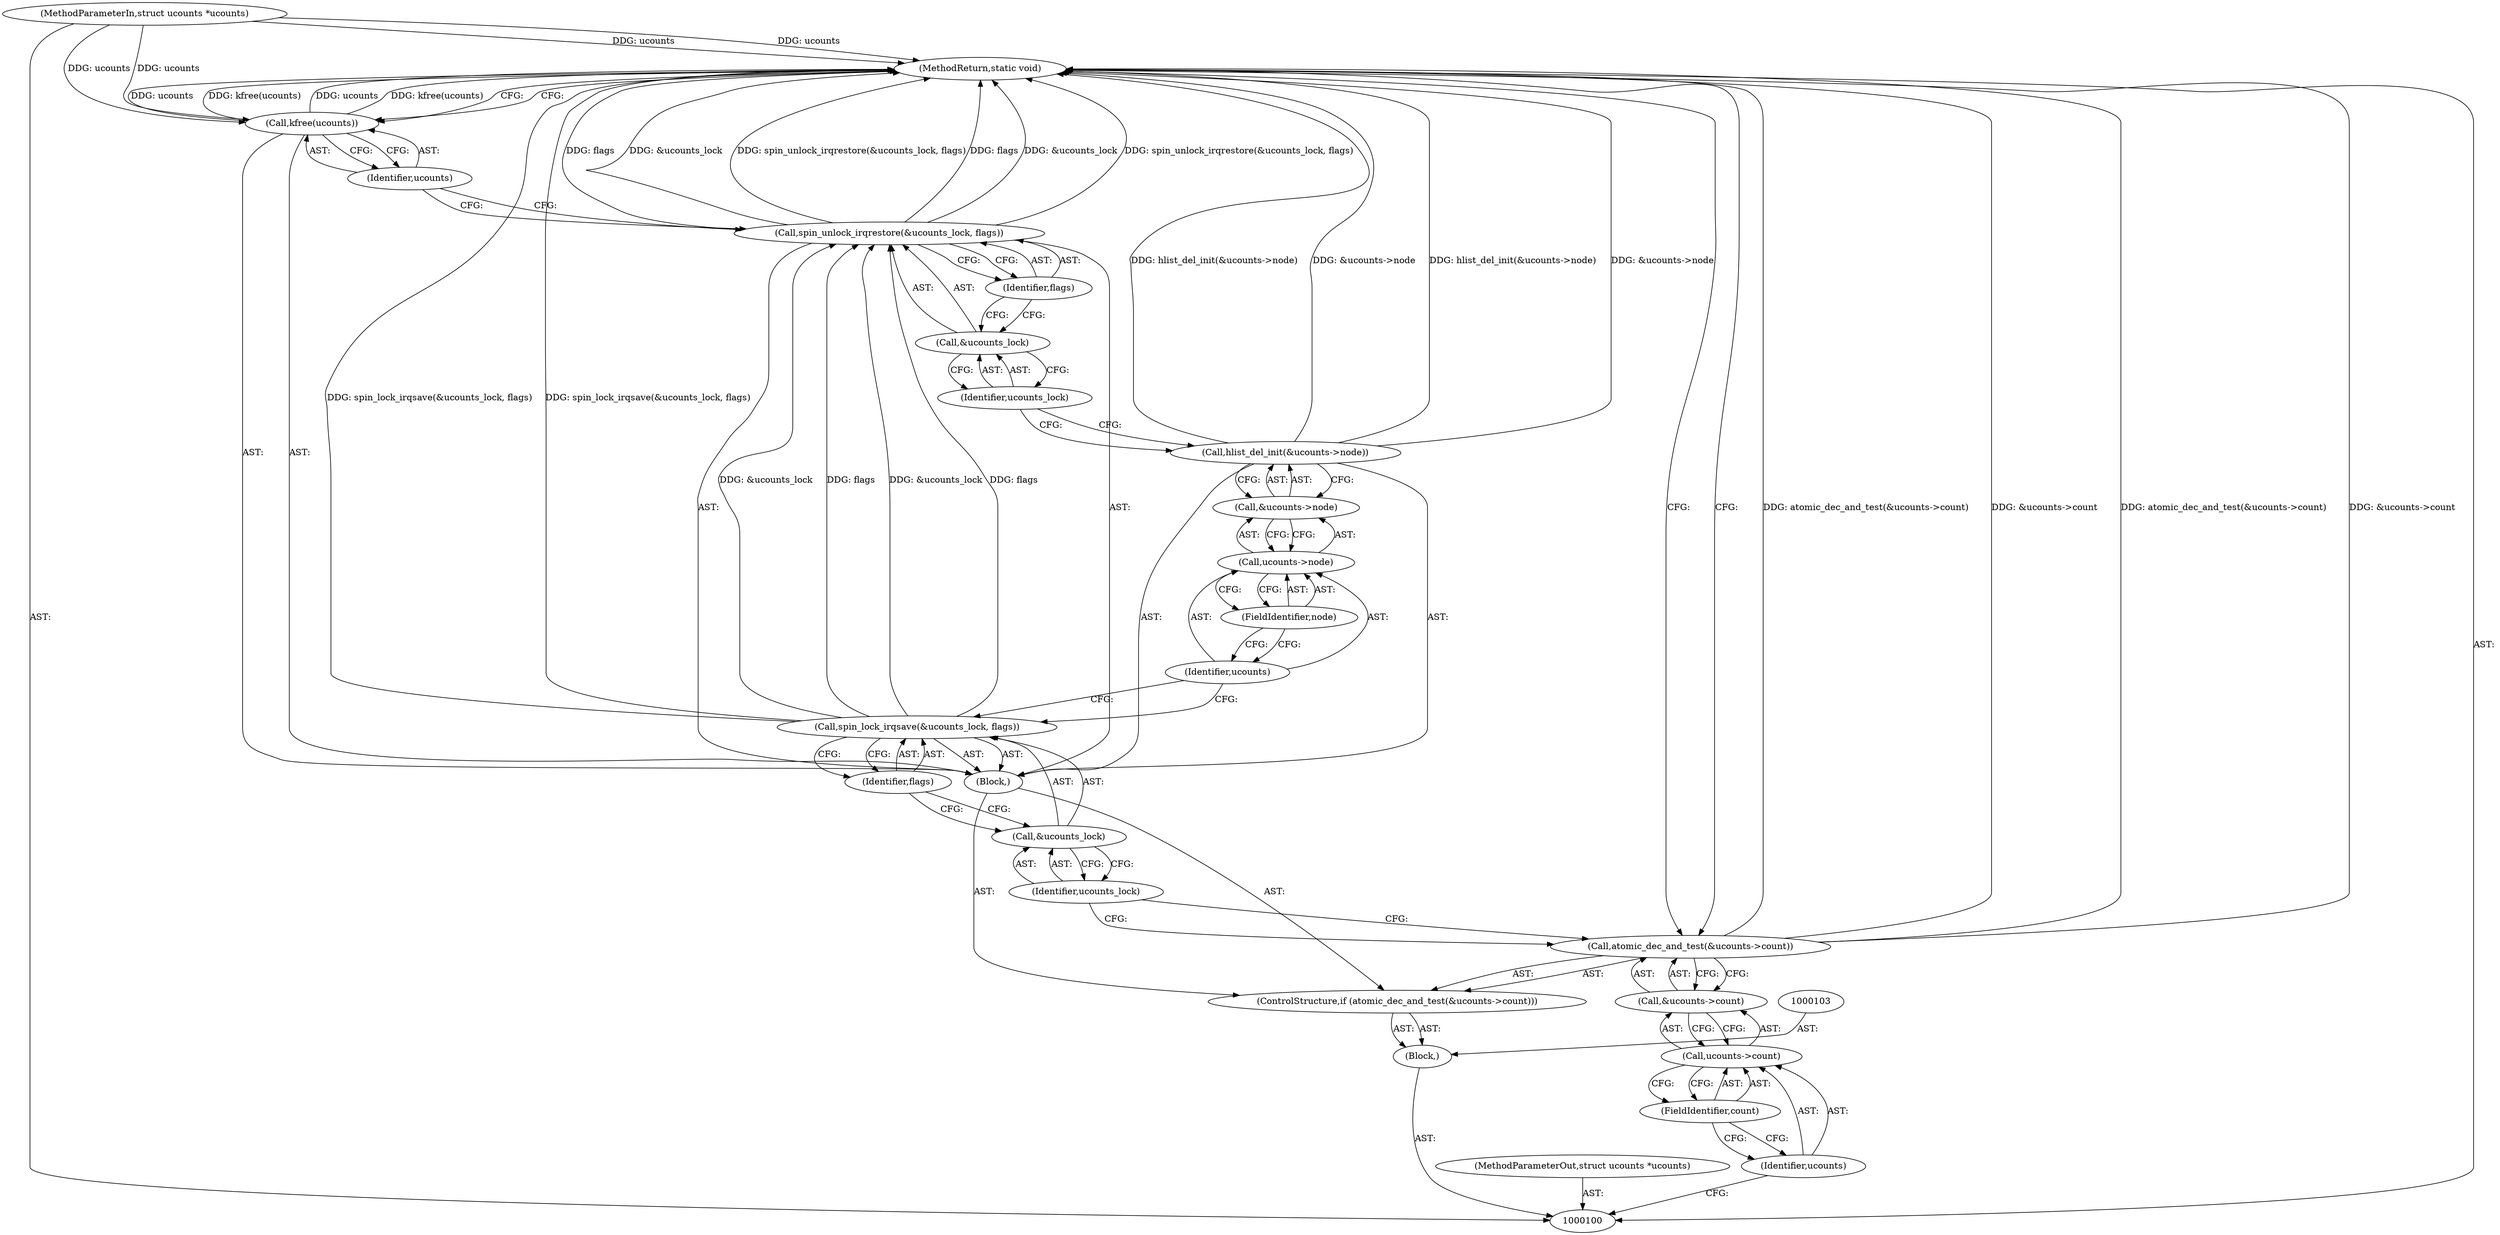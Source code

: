 digraph "1_linux_040757f738e13caaa9c5078bca79aa97e11dde88_0" {
"1000126" [label="(MethodReturn,static void)"];
"1000101" [label="(MethodParameterIn,struct ucounts *ucounts)"];
"1000164" [label="(MethodParameterOut,struct ucounts *ucounts)"];
"1000124" [label="(Call,kfree(ucounts))"];
"1000125" [label="(Identifier,ucounts)"];
"1000102" [label="(Block,)"];
"1000104" [label="(ControlStructure,if (atomic_dec_and_test(&ucounts->count)))"];
"1000106" [label="(Call,&ucounts->count)"];
"1000107" [label="(Call,ucounts->count)"];
"1000108" [label="(Identifier,ucounts)"];
"1000109" [label="(FieldIdentifier,count)"];
"1000110" [label="(Block,)"];
"1000105" [label="(Call,atomic_dec_and_test(&ucounts->count))"];
"1000111" [label="(Call,spin_lock_irqsave(&ucounts_lock, flags))"];
"1000112" [label="(Call,&ucounts_lock)"];
"1000113" [label="(Identifier,ucounts_lock)"];
"1000114" [label="(Identifier,flags)"];
"1000116" [label="(Call,&ucounts->node)"];
"1000117" [label="(Call,ucounts->node)"];
"1000118" [label="(Identifier,ucounts)"];
"1000119" [label="(FieldIdentifier,node)"];
"1000115" [label="(Call,hlist_del_init(&ucounts->node))"];
"1000120" [label="(Call,spin_unlock_irqrestore(&ucounts_lock, flags))"];
"1000121" [label="(Call,&ucounts_lock)"];
"1000122" [label="(Identifier,ucounts_lock)"];
"1000123" [label="(Identifier,flags)"];
"1000126" -> "1000100"  [label="AST: "];
"1000126" -> "1000124"  [label="CFG: "];
"1000126" -> "1000105"  [label="CFG: "];
"1000124" -> "1000126"  [label="DDG: ucounts"];
"1000124" -> "1000126"  [label="DDG: kfree(ucounts)"];
"1000105" -> "1000126"  [label="DDG: atomic_dec_and_test(&ucounts->count)"];
"1000105" -> "1000126"  [label="DDG: &ucounts->count"];
"1000120" -> "1000126"  [label="DDG: flags"];
"1000120" -> "1000126"  [label="DDG: &ucounts_lock"];
"1000120" -> "1000126"  [label="DDG: spin_unlock_irqrestore(&ucounts_lock, flags)"];
"1000115" -> "1000126"  [label="DDG: hlist_del_init(&ucounts->node)"];
"1000115" -> "1000126"  [label="DDG: &ucounts->node"];
"1000101" -> "1000126"  [label="DDG: ucounts"];
"1000111" -> "1000126"  [label="DDG: spin_lock_irqsave(&ucounts_lock, flags)"];
"1000101" -> "1000100"  [label="AST: "];
"1000101" -> "1000126"  [label="DDG: ucounts"];
"1000101" -> "1000124"  [label="DDG: ucounts"];
"1000164" -> "1000100"  [label="AST: "];
"1000124" -> "1000110"  [label="AST: "];
"1000124" -> "1000125"  [label="CFG: "];
"1000125" -> "1000124"  [label="AST: "];
"1000126" -> "1000124"  [label="CFG: "];
"1000124" -> "1000126"  [label="DDG: ucounts"];
"1000124" -> "1000126"  [label="DDG: kfree(ucounts)"];
"1000101" -> "1000124"  [label="DDG: ucounts"];
"1000125" -> "1000124"  [label="AST: "];
"1000125" -> "1000120"  [label="CFG: "];
"1000124" -> "1000125"  [label="CFG: "];
"1000102" -> "1000100"  [label="AST: "];
"1000103" -> "1000102"  [label="AST: "];
"1000104" -> "1000102"  [label="AST: "];
"1000104" -> "1000102"  [label="AST: "];
"1000105" -> "1000104"  [label="AST: "];
"1000110" -> "1000104"  [label="AST: "];
"1000106" -> "1000105"  [label="AST: "];
"1000106" -> "1000107"  [label="CFG: "];
"1000107" -> "1000106"  [label="AST: "];
"1000105" -> "1000106"  [label="CFG: "];
"1000107" -> "1000106"  [label="AST: "];
"1000107" -> "1000109"  [label="CFG: "];
"1000108" -> "1000107"  [label="AST: "];
"1000109" -> "1000107"  [label="AST: "];
"1000106" -> "1000107"  [label="CFG: "];
"1000108" -> "1000107"  [label="AST: "];
"1000108" -> "1000100"  [label="CFG: "];
"1000109" -> "1000108"  [label="CFG: "];
"1000109" -> "1000107"  [label="AST: "];
"1000109" -> "1000108"  [label="CFG: "];
"1000107" -> "1000109"  [label="CFG: "];
"1000110" -> "1000104"  [label="AST: "];
"1000111" -> "1000110"  [label="AST: "];
"1000115" -> "1000110"  [label="AST: "];
"1000120" -> "1000110"  [label="AST: "];
"1000124" -> "1000110"  [label="AST: "];
"1000105" -> "1000104"  [label="AST: "];
"1000105" -> "1000106"  [label="CFG: "];
"1000106" -> "1000105"  [label="AST: "];
"1000113" -> "1000105"  [label="CFG: "];
"1000126" -> "1000105"  [label="CFG: "];
"1000105" -> "1000126"  [label="DDG: atomic_dec_and_test(&ucounts->count)"];
"1000105" -> "1000126"  [label="DDG: &ucounts->count"];
"1000111" -> "1000110"  [label="AST: "];
"1000111" -> "1000114"  [label="CFG: "];
"1000112" -> "1000111"  [label="AST: "];
"1000114" -> "1000111"  [label="AST: "];
"1000118" -> "1000111"  [label="CFG: "];
"1000111" -> "1000126"  [label="DDG: spin_lock_irqsave(&ucounts_lock, flags)"];
"1000111" -> "1000120"  [label="DDG: &ucounts_lock"];
"1000111" -> "1000120"  [label="DDG: flags"];
"1000112" -> "1000111"  [label="AST: "];
"1000112" -> "1000113"  [label="CFG: "];
"1000113" -> "1000112"  [label="AST: "];
"1000114" -> "1000112"  [label="CFG: "];
"1000113" -> "1000112"  [label="AST: "];
"1000113" -> "1000105"  [label="CFG: "];
"1000112" -> "1000113"  [label="CFG: "];
"1000114" -> "1000111"  [label="AST: "];
"1000114" -> "1000112"  [label="CFG: "];
"1000111" -> "1000114"  [label="CFG: "];
"1000116" -> "1000115"  [label="AST: "];
"1000116" -> "1000117"  [label="CFG: "];
"1000117" -> "1000116"  [label="AST: "];
"1000115" -> "1000116"  [label="CFG: "];
"1000117" -> "1000116"  [label="AST: "];
"1000117" -> "1000119"  [label="CFG: "];
"1000118" -> "1000117"  [label="AST: "];
"1000119" -> "1000117"  [label="AST: "];
"1000116" -> "1000117"  [label="CFG: "];
"1000118" -> "1000117"  [label="AST: "];
"1000118" -> "1000111"  [label="CFG: "];
"1000119" -> "1000118"  [label="CFG: "];
"1000119" -> "1000117"  [label="AST: "];
"1000119" -> "1000118"  [label="CFG: "];
"1000117" -> "1000119"  [label="CFG: "];
"1000115" -> "1000110"  [label="AST: "];
"1000115" -> "1000116"  [label="CFG: "];
"1000116" -> "1000115"  [label="AST: "];
"1000122" -> "1000115"  [label="CFG: "];
"1000115" -> "1000126"  [label="DDG: hlist_del_init(&ucounts->node)"];
"1000115" -> "1000126"  [label="DDG: &ucounts->node"];
"1000120" -> "1000110"  [label="AST: "];
"1000120" -> "1000123"  [label="CFG: "];
"1000121" -> "1000120"  [label="AST: "];
"1000123" -> "1000120"  [label="AST: "];
"1000125" -> "1000120"  [label="CFG: "];
"1000120" -> "1000126"  [label="DDG: flags"];
"1000120" -> "1000126"  [label="DDG: &ucounts_lock"];
"1000120" -> "1000126"  [label="DDG: spin_unlock_irqrestore(&ucounts_lock, flags)"];
"1000111" -> "1000120"  [label="DDG: &ucounts_lock"];
"1000111" -> "1000120"  [label="DDG: flags"];
"1000121" -> "1000120"  [label="AST: "];
"1000121" -> "1000122"  [label="CFG: "];
"1000122" -> "1000121"  [label="AST: "];
"1000123" -> "1000121"  [label="CFG: "];
"1000122" -> "1000121"  [label="AST: "];
"1000122" -> "1000115"  [label="CFG: "];
"1000121" -> "1000122"  [label="CFG: "];
"1000123" -> "1000120"  [label="AST: "];
"1000123" -> "1000121"  [label="CFG: "];
"1000120" -> "1000123"  [label="CFG: "];
}
